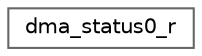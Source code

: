 digraph "Graphical Class Hierarchy"
{
 // LATEX_PDF_SIZE
  bgcolor="transparent";
  edge [fontname=Helvetica,fontsize=10,labelfontname=Helvetica,labelfontsize=10];
  node [fontname=Helvetica,fontsize=10,shape=box,height=0.2,width=0.4];
  rankdir="LR";
  Node0 [id="Node000000",label="dma_status0_r",height=0.2,width=0.4,color="grey40", fillcolor="white", style="filled",URL="$structdma__status0__r.html",tooltip=" "];
}
